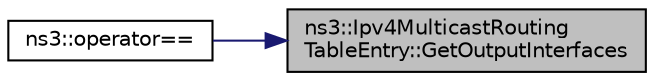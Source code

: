 digraph "ns3::Ipv4MulticastRoutingTableEntry::GetOutputInterfaces"
{
 // LATEX_PDF_SIZE
  edge [fontname="Helvetica",fontsize="10",labelfontname="Helvetica",labelfontsize="10"];
  node [fontname="Helvetica",fontsize="10",shape=record];
  rankdir="RL";
  Node1 [label="ns3::Ipv4MulticastRouting\lTableEntry::GetOutputInterfaces",height=0.2,width=0.4,color="black", fillcolor="grey75", style="filled", fontcolor="black",tooltip=" "];
  Node1 -> Node2 [dir="back",color="midnightblue",fontsize="10",style="solid",fontname="Helvetica"];
  Node2 [label="ns3::operator==",height=0.2,width=0.4,color="black", fillcolor="white", style="filled",URL="$namespacens3.html#a072094843022a03dcbeb1ca4dc95ec3d",tooltip="Equality operator."];
}

